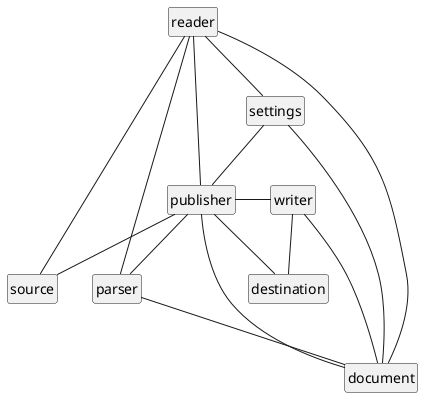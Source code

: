 ' 
@startuml

skinparam monochrome true

'object publisher
'object document
'object reader
'object parser
'object writer
'object source
'object destination
'object settings

publisher -- document
publisher -left- reader
publisher -- parser
publisher -right- writer
publisher -- source
publisher -- destination
publisher -up- settings

reader -- parser
reader -- document
reader -- settings
reader -- source

parser -- document

writer -- destination
writer -- document

document -- settings

hide circle
hide members

@enduml

